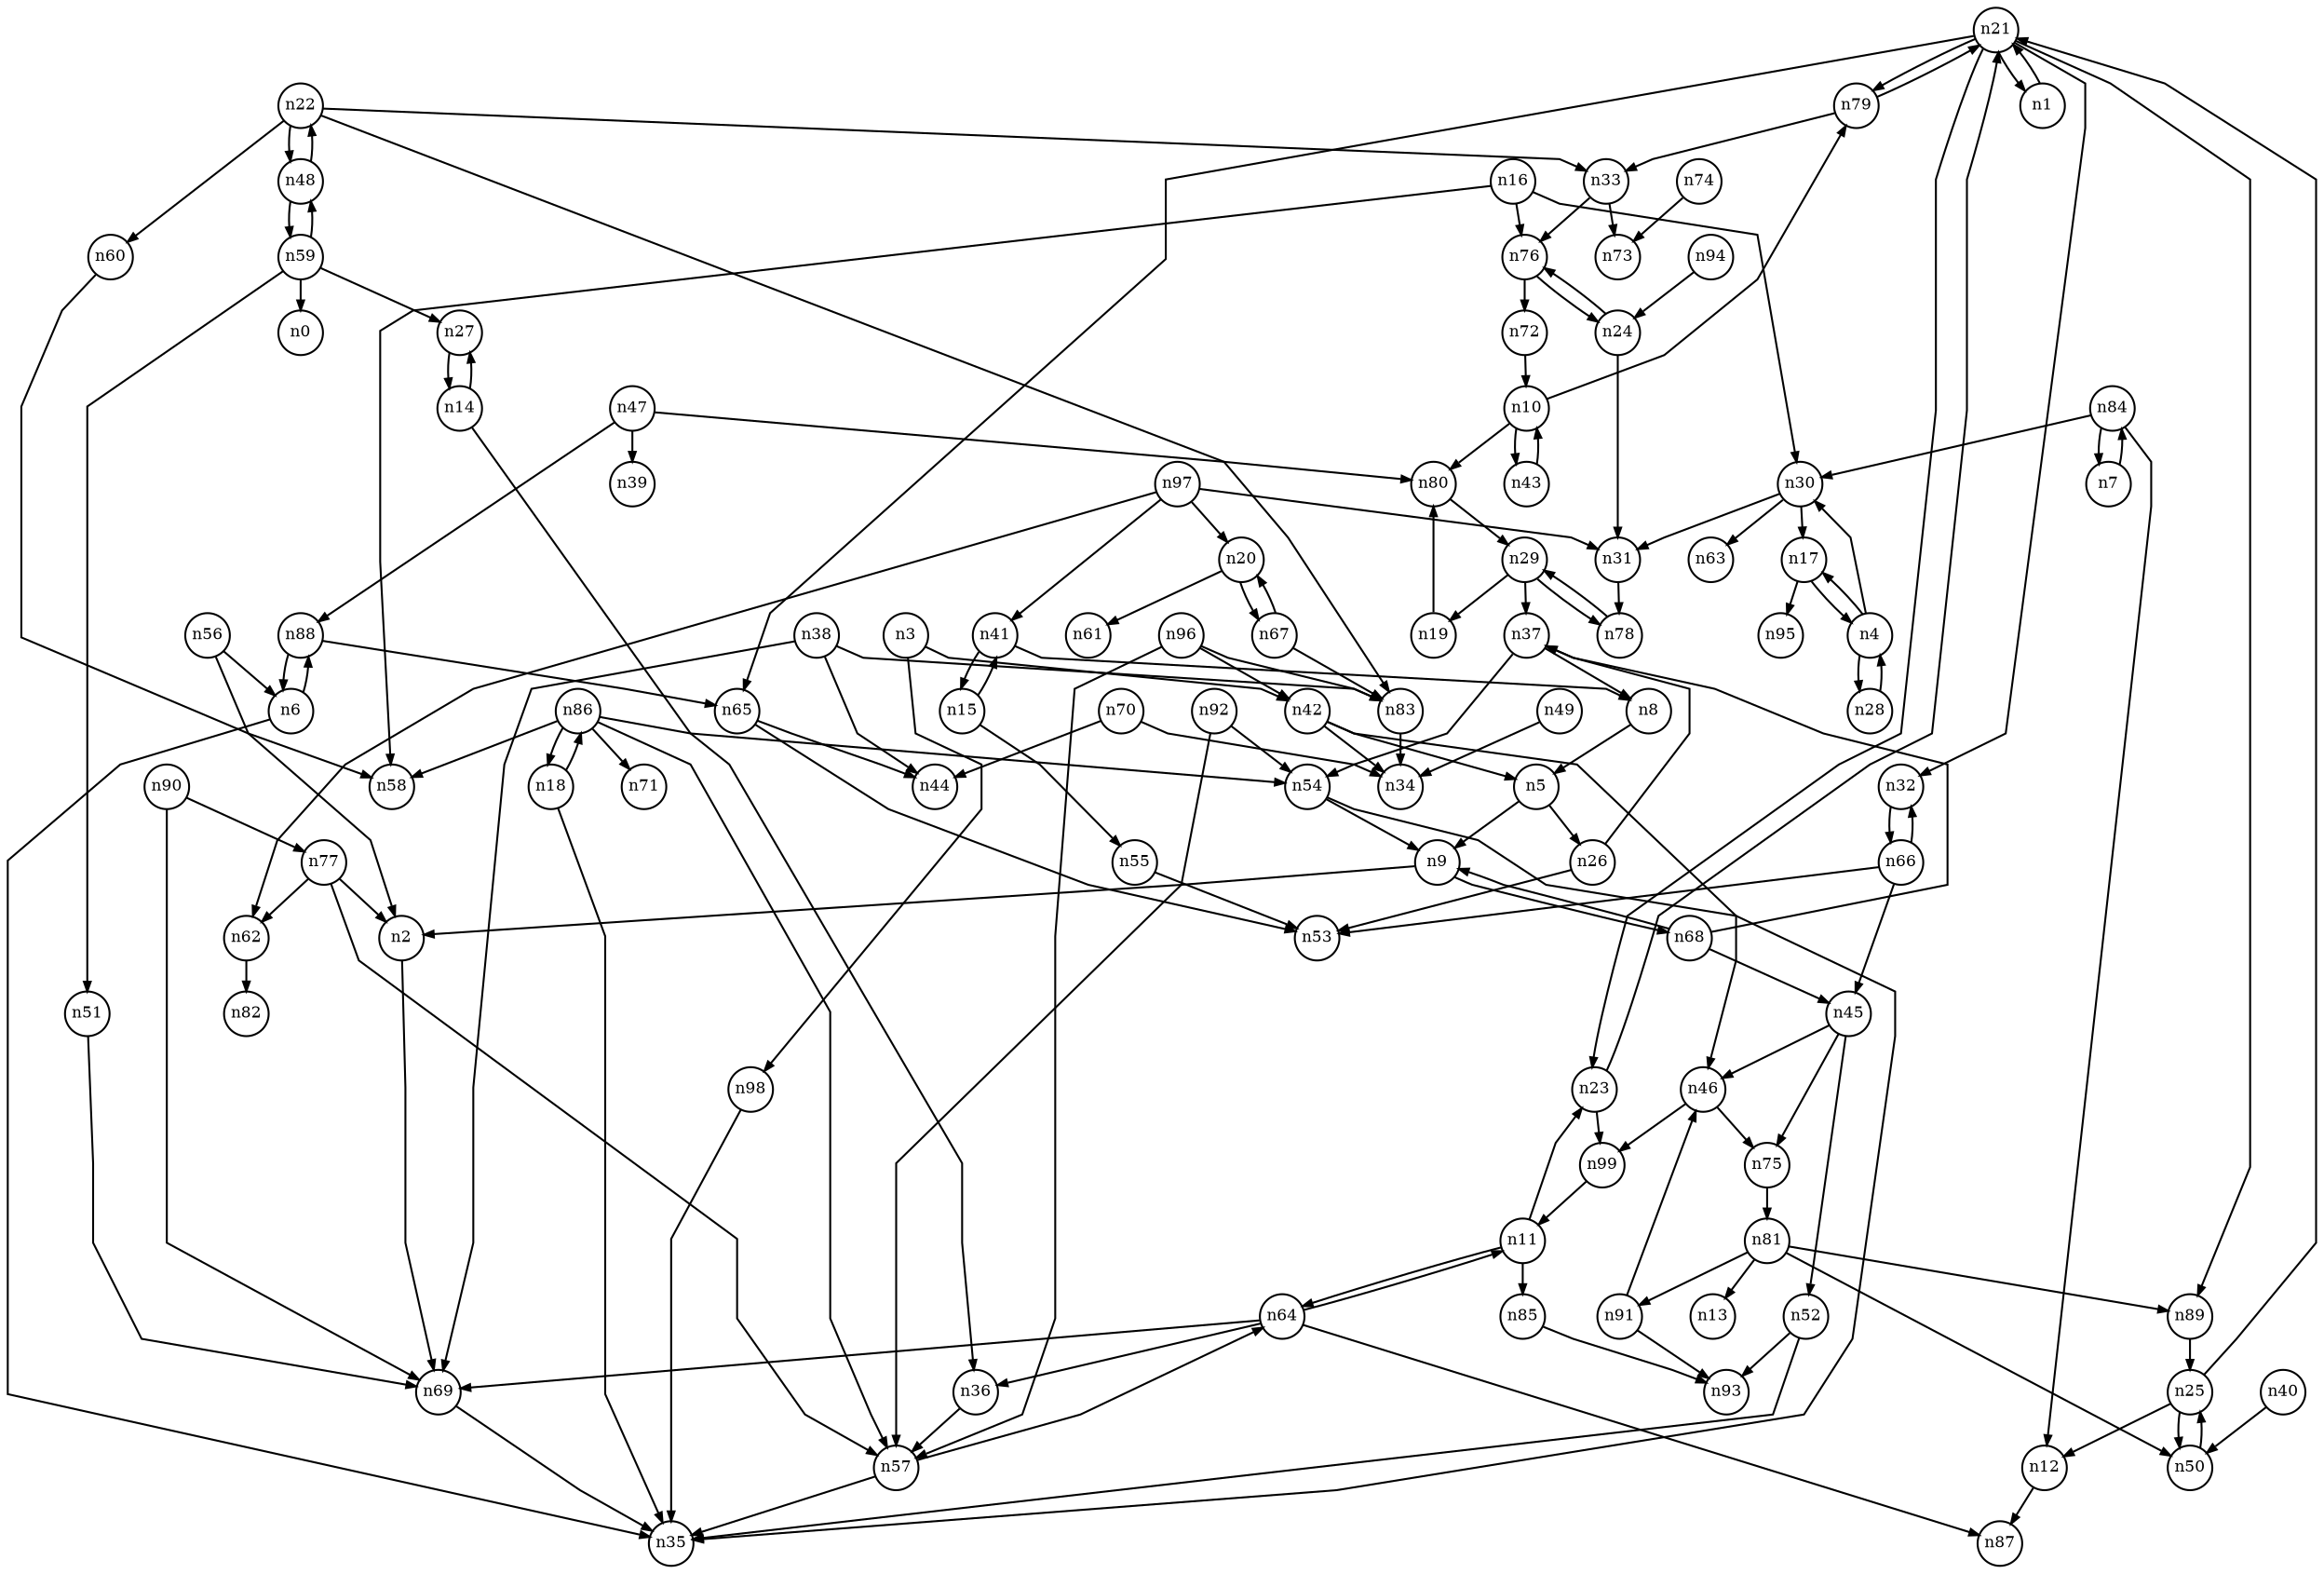 digraph G{
splines=polyline;
ranksep=0.22;
nodesep=0.22;
nodesize=0.32;
fontsize=8
edge [arrowsize=0.5]
node [fontsize=8 shape=circle width=0.32 fixedsize=shape];

n21 -> n23
n21 -> n32
n21 -> n65
n21 -> n79
n21 -> n89
n21 -> n1
n1 -> n21
n69 -> n35
n2 -> n69
n42 -> n5
n42 -> n34
n42 -> n46
n3 -> n42
n3 -> n98
n98 -> n35
n28 -> n4
n4 -> n28
n4 -> n30
n4 -> n17
n30 -> n31
n30 -> n63
n30 -> n17
n26 -> n53
n26 -> n37
n5 -> n26
n5 -> n9
n6 -> n35
n6 -> n88
n8 -> n5
n9 -> n2
n9 -> n68
n68 -> n37
n68 -> n45
n68 -> n9
n79 -> n33
n79 -> n21
n10 -> n79
n10 -> n80
n10 -> n43
n80 -> n29
n23 -> n99
n23 -> n21
n11 -> n23
n11 -> n85
n11 -> n64
n85 -> n93
n12 -> n87
n27 -> n14
n14 -> n27
n14 -> n36
n36 -> n57
n41 -> n8
n41 -> n15
n15 -> n41
n15 -> n55
n55 -> n53
n16 -> n30
n16 -> n58
n16 -> n76
n76 -> n72
n76 -> n24
n17 -> n4
n17 -> n95
n18 -> n35
n18 -> n86
n19 -> n80
n20 -> n61
n20 -> n67
n32 -> n66
n65 -> n44
n65 -> n53
n89 -> n25
n33 -> n73
n33 -> n76
n22 -> n33
n22 -> n60
n22 -> n83
n22 -> n48
n60 -> n58
n83 -> n34
n99 -> n11
n31 -> n78
n24 -> n31
n24 -> n76
n25 -> n12
n25 -> n21
n25 -> n50
n50 -> n25
n29 -> n19
n29 -> n37
n29 -> n78
n37 -> n8
n37 -> n54
n78 -> n29
n57 -> n35
n57 -> n64
n54 -> n35
n54 -> n9
n38 -> n44
n38 -> n69
n38 -> n83
n40 -> n50
n46 -> n75
n46 -> n99
n43 -> n10
n45 -> n46
n45 -> n52
n45 -> n75
n52 -> n35
n52 -> n93
n75 -> n81
n47 -> n39
n47 -> n80
n47 -> n88
n88 -> n6
n88 -> n65
n48 -> n22
n48 -> n59
n49 -> n34
n51 -> n69
n56 -> n2
n56 -> n6
n59 -> n0
n59 -> n27
n59 -> n48
n59 -> n51
n62 -> n82
n64 -> n11
n64 -> n36
n64 -> n69
n64 -> n87
n66 -> n32
n66 -> n45
n66 -> n53
n67 -> n20
n67 -> n83
n70 -> n34
n70 -> n44
n74 -> n73
n72 -> n10
n77 -> n2
n77 -> n57
n77 -> n62
n81 -> n13
n81 -> n50
n81 -> n89
n81 -> n91
n91 -> n46
n91 -> n93
n7 -> n84
n84 -> n7
n84 -> n12
n84 -> n30
n86 -> n18
n86 -> n54
n86 -> n57
n86 -> n58
n86 -> n71
n90 -> n69
n90 -> n77
n92 -> n54
n92 -> n57
n94 -> n24
n96 -> n42
n96 -> n57
n96 -> n83
n97 -> n20
n97 -> n31
n97 -> n41
n97 -> n62
}
